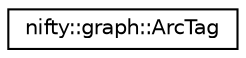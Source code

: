 digraph "Graphical Class Hierarchy"
{
  edge [fontname="Helvetica",fontsize="10",labelfontname="Helvetica",labelfontsize="10"];
  node [fontname="Helvetica",fontsize="10",shape=record];
  rankdir="LR";
  Node1 [label="nifty::graph::ArcTag",height=0.2,width=0.4,color="black", fillcolor="white", style="filled",URL="$structnifty_1_1graph_1_1ArcTag.html"];
}

